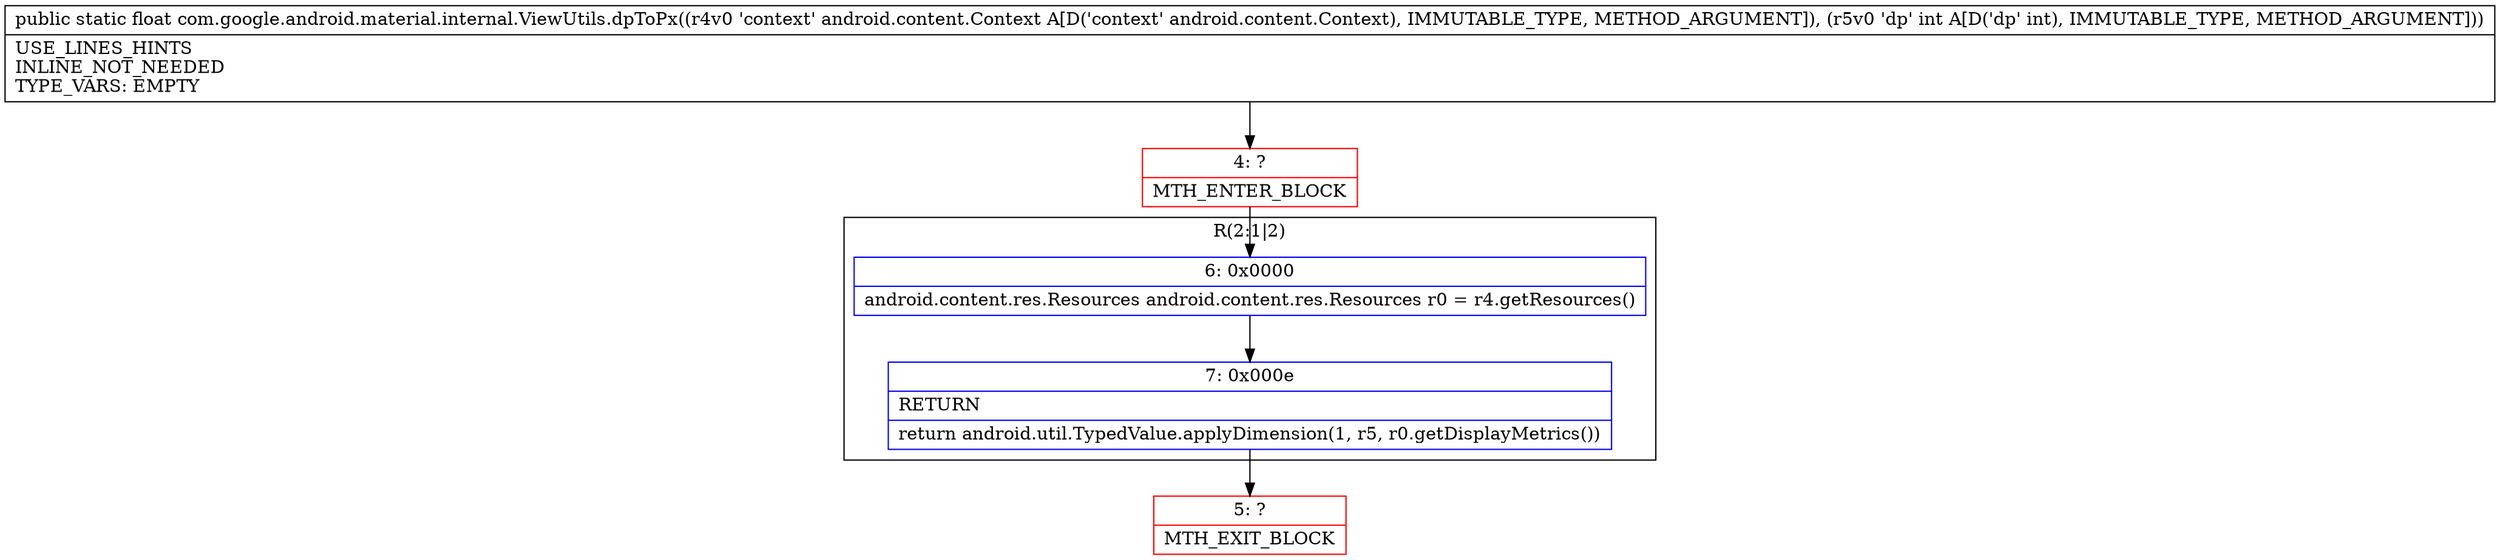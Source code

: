 digraph "CFG forcom.google.android.material.internal.ViewUtils.dpToPx(Landroid\/content\/Context;I)F" {
subgraph cluster_Region_633666323 {
label = "R(2:1|2)";
node [shape=record,color=blue];
Node_6 [shape=record,label="{6\:\ 0x0000|android.content.res.Resources android.content.res.Resources r0 = r4.getResources()\l}"];
Node_7 [shape=record,label="{7\:\ 0x000e|RETURN\l|return android.util.TypedValue.applyDimension(1, r5, r0.getDisplayMetrics())\l}"];
}
Node_4 [shape=record,color=red,label="{4\:\ ?|MTH_ENTER_BLOCK\l}"];
Node_5 [shape=record,color=red,label="{5\:\ ?|MTH_EXIT_BLOCK\l}"];
MethodNode[shape=record,label="{public static float com.google.android.material.internal.ViewUtils.dpToPx((r4v0 'context' android.content.Context A[D('context' android.content.Context), IMMUTABLE_TYPE, METHOD_ARGUMENT]), (r5v0 'dp' int A[D('dp' int), IMMUTABLE_TYPE, METHOD_ARGUMENT]))  | USE_LINES_HINTS\lINLINE_NOT_NEEDED\lTYPE_VARS: EMPTY\l}"];
MethodNode -> Node_4;Node_6 -> Node_7;
Node_7 -> Node_5;
Node_4 -> Node_6;
}

